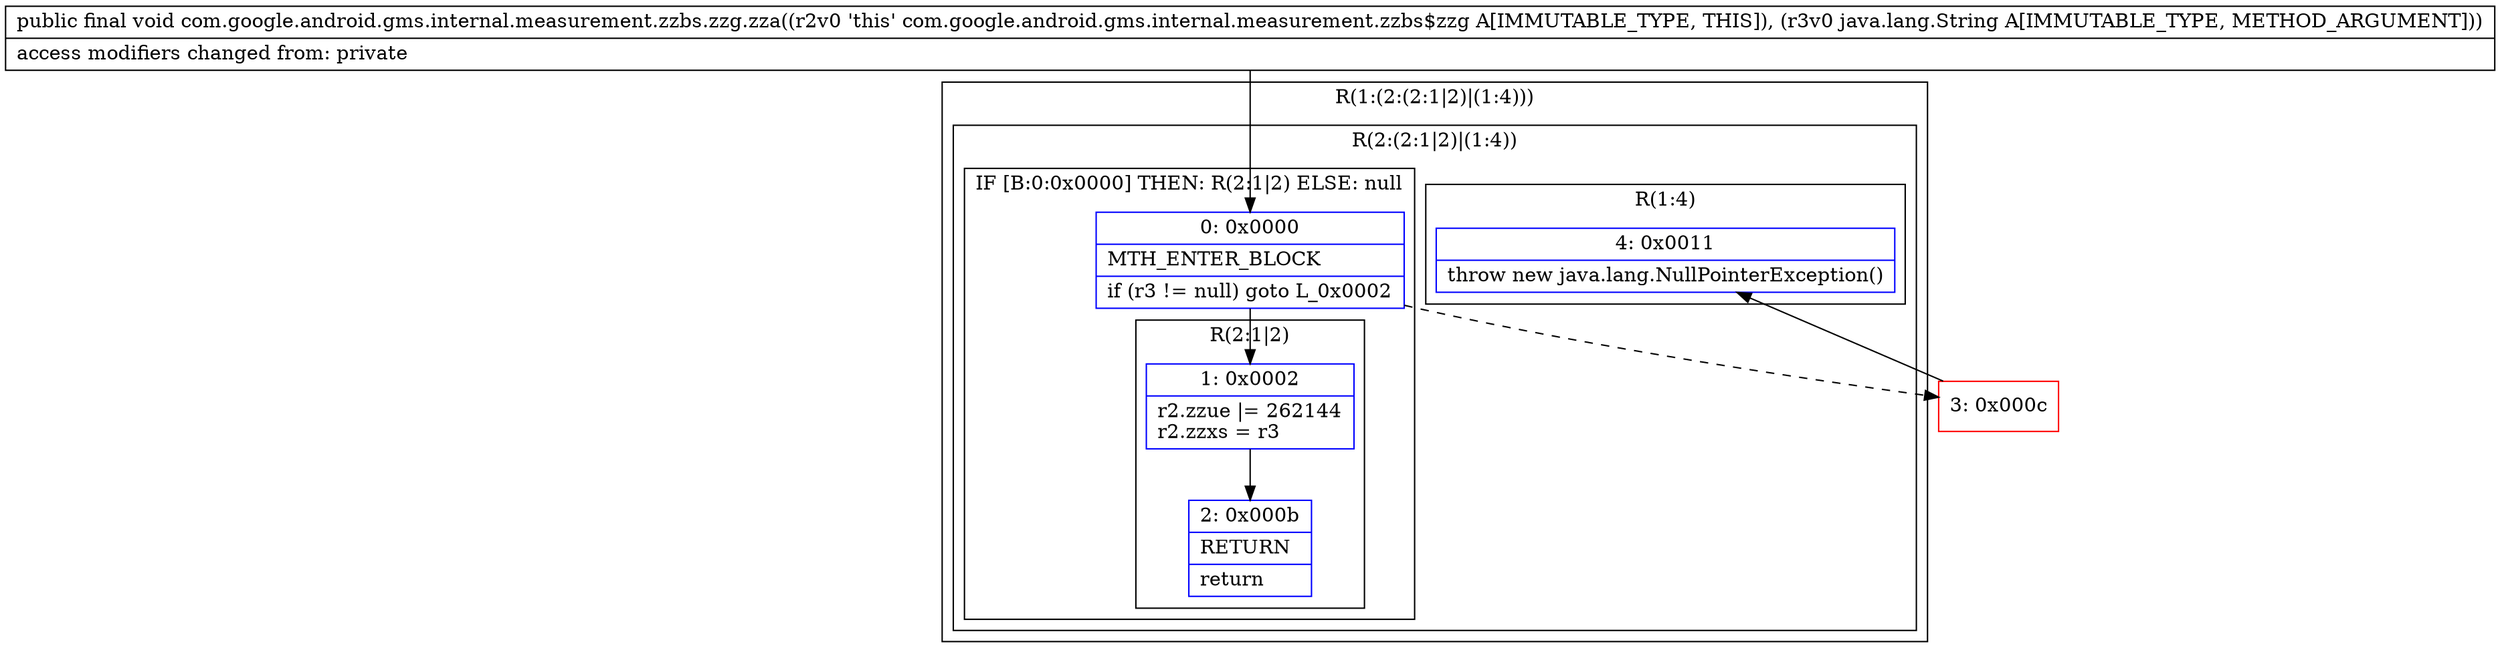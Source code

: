 digraph "CFG forcom.google.android.gms.internal.measurement.zzbs.zzg.zza(Ljava\/lang\/String;)V" {
subgraph cluster_Region_194827399 {
label = "R(1:(2:(2:1|2)|(1:4)))";
node [shape=record,color=blue];
subgraph cluster_Region_1055002260 {
label = "R(2:(2:1|2)|(1:4))";
node [shape=record,color=blue];
subgraph cluster_IfRegion_2109038220 {
label = "IF [B:0:0x0000] THEN: R(2:1|2) ELSE: null";
node [shape=record,color=blue];
Node_0 [shape=record,label="{0\:\ 0x0000|MTH_ENTER_BLOCK\l|if (r3 != null) goto L_0x0002\l}"];
subgraph cluster_Region_341121902 {
label = "R(2:1|2)";
node [shape=record,color=blue];
Node_1 [shape=record,label="{1\:\ 0x0002|r2.zzue \|= 262144\lr2.zzxs = r3\l}"];
Node_2 [shape=record,label="{2\:\ 0x000b|RETURN\l|return\l}"];
}
}
subgraph cluster_Region_2038488463 {
label = "R(1:4)";
node [shape=record,color=blue];
Node_4 [shape=record,label="{4\:\ 0x0011|throw new java.lang.NullPointerException()\l}"];
}
}
}
Node_3 [shape=record,color=red,label="{3\:\ 0x000c}"];
MethodNode[shape=record,label="{public final void com.google.android.gms.internal.measurement.zzbs.zzg.zza((r2v0 'this' com.google.android.gms.internal.measurement.zzbs$zzg A[IMMUTABLE_TYPE, THIS]), (r3v0 java.lang.String A[IMMUTABLE_TYPE, METHOD_ARGUMENT]))  | access modifiers changed from: private\l}"];
MethodNode -> Node_0;
Node_0 -> Node_1;
Node_0 -> Node_3[style=dashed];
Node_1 -> Node_2;
Node_3 -> Node_4;
}

